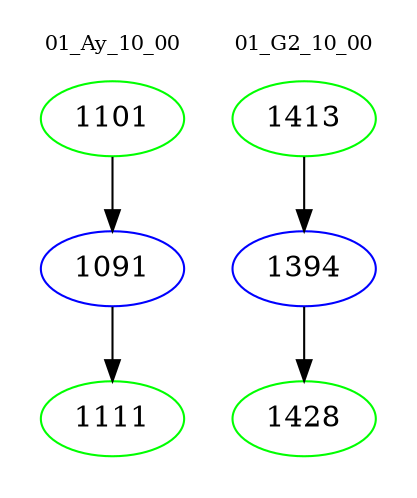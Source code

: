 digraph{
subgraph cluster_0 {
color = white
label = "01_Ay_10_00";
fontsize=10;
T0_1101 [label="1101", color="green"]
T0_1101 -> T0_1091 [color="black"]
T0_1091 [label="1091", color="blue"]
T0_1091 -> T0_1111 [color="black"]
T0_1111 [label="1111", color="green"]
}
subgraph cluster_1 {
color = white
label = "01_G2_10_00";
fontsize=10;
T1_1413 [label="1413", color="green"]
T1_1413 -> T1_1394 [color="black"]
T1_1394 [label="1394", color="blue"]
T1_1394 -> T1_1428 [color="black"]
T1_1428 [label="1428", color="green"]
}
}

